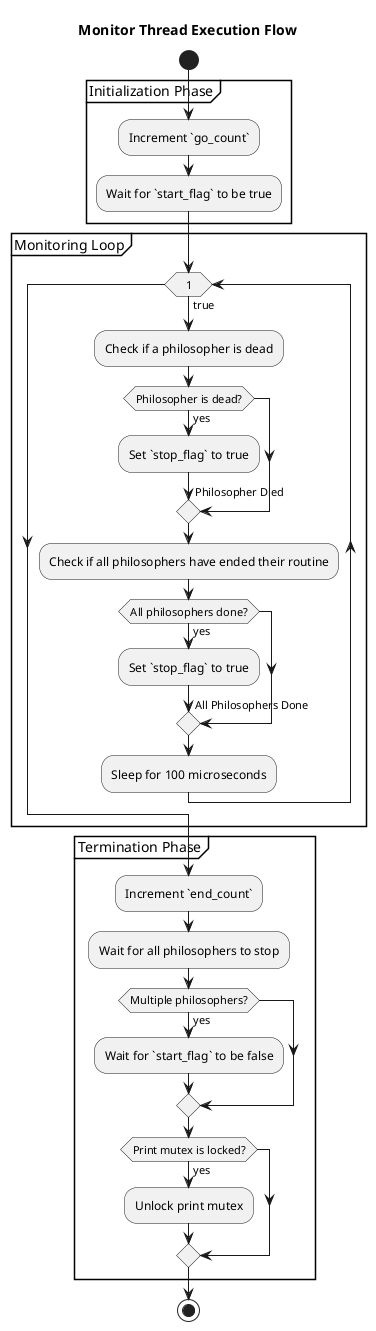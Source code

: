 @startuml
skinparam monochrome false
skinparam defaultTextAlignment center

title Monitor Thread Execution Flow

|Monitor Routine|

start

partition "Initialization Phase" {
    :Increment `go_count`;
    :Wait for `start_flag` to be true;
}

partition "Monitoring Loop" {
    while (1) is (true)
        :Check if a philosopher is dead;
        if (Philosopher is dead?) then (yes)
            :Set `stop_flag` to true;
			-> Philosopher Died;
        endif

        :Check if all philosophers have ended their routine;
        if (All philosophers done?) then (yes)
            :Set `stop_flag` to true;
            -> All Philosophers Done;
        endif

        :Sleep for 100 microseconds;
    endwhile
}

partition "Termination Phase" {
    :Increment `end_count`;
    :Wait for all philosophers to stop;

    if (Multiple philosophers?) then (yes)
        :Wait for `start_flag` to be false;
    endif

    if (Print mutex is locked?) then (yes)
        :Unlock print mutex;
    endif
}

stop
@enduml

